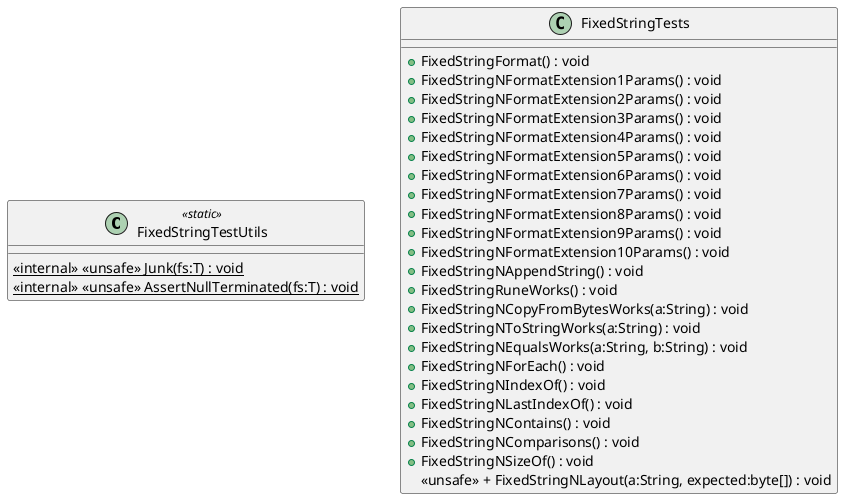 @startuml
class FixedStringTestUtils <<static>> {
    <<internal>> <<unsafe>> {static} Junk(fs:T) : void
    <<internal>> <<unsafe>> {static} AssertNullTerminated(fs:T) : void
}
class FixedStringTests {
    + FixedStringFormat() : void
    + FixedStringNFormatExtension1Params() : void
    + FixedStringNFormatExtension2Params() : void
    + FixedStringNFormatExtension3Params() : void
    + FixedStringNFormatExtension4Params() : void
    + FixedStringNFormatExtension5Params() : void
    + FixedStringNFormatExtension6Params() : void
    + FixedStringNFormatExtension7Params() : void
    + FixedStringNFormatExtension8Params() : void
    + FixedStringNFormatExtension9Params() : void
    + FixedStringNFormatExtension10Params() : void
    + FixedStringNAppendString() : void
    + FixedStringRuneWorks() : void
    + FixedStringNCopyFromBytesWorks(a:String) : void
    + FixedStringNToStringWorks(a:String) : void
    + FixedStringNEqualsWorks(a:String, b:String) : void
    + FixedStringNForEach() : void
    + FixedStringNIndexOf() : void
    + FixedStringNLastIndexOf() : void
    + FixedStringNContains() : void
    + FixedStringNComparisons() : void
    + FixedStringNSizeOf() : void
    <<unsafe>> + FixedStringNLayout(a:String, expected:byte[]) : void
}
@enduml
